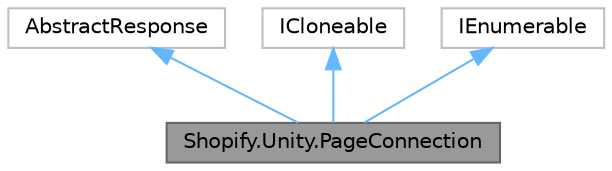 digraph "Shopify.Unity.PageConnection"
{
 // LATEX_PDF_SIZE
  bgcolor="transparent";
  edge [fontname=Helvetica,fontsize=10,labelfontname=Helvetica,labelfontsize=10];
  node [fontname=Helvetica,fontsize=10,shape=box,height=0.2,width=0.4];
  Node1 [id="Node000001",label="Shopify.Unity.PageConnection",height=0.2,width=0.4,color="gray40", fillcolor="grey60", style="filled", fontcolor="black",tooltip="An auto-generated type for paginating through multiple Pages. . PageConnection can be cast to List<Pa..."];
  Node2 -> Node1 [id="edge4_Node000001_Node000002",dir="back",color="steelblue1",style="solid",tooltip=" "];
  Node2 [id="Node000002",label="AbstractResponse",height=0.2,width=0.4,color="grey75", fillcolor="white", style="filled",URL="$class_shopify_1_1_unity_1_1_s_d_k_1_1_abstract_response.html",tooltip=" "];
  Node3 -> Node1 [id="edge5_Node000001_Node000003",dir="back",color="steelblue1",style="solid",tooltip=" "];
  Node3 [id="Node000003",label="ICloneable",height=0.2,width=0.4,color="grey75", fillcolor="white", style="filled",tooltip=" "];
  Node4 -> Node1 [id="edge6_Node000001_Node000004",dir="back",color="steelblue1",style="solid",tooltip=" "];
  Node4 [id="Node000004",label="IEnumerable",height=0.2,width=0.4,color="grey75", fillcolor="white", style="filled",tooltip=" "];
}
